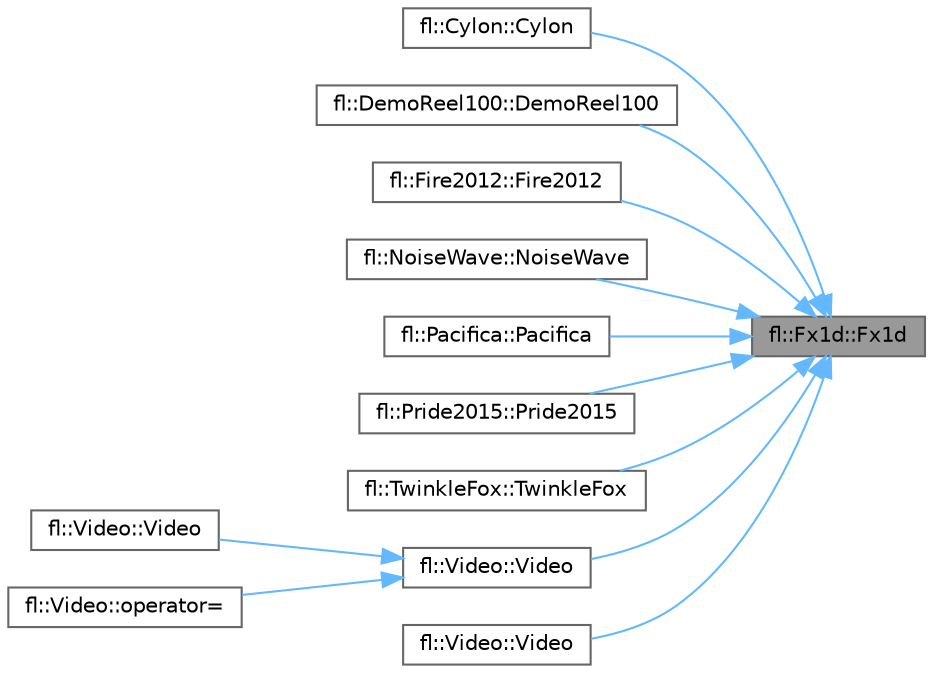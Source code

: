 digraph "fl::Fx1d::Fx1d"
{
 // LATEX_PDF_SIZE
  bgcolor="transparent";
  edge [fontname=Helvetica,fontsize=10,labelfontname=Helvetica,labelfontsize=10];
  node [fontname=Helvetica,fontsize=10,shape=box,height=0.2,width=0.4];
  rankdir="RL";
  Node1 [id="Node000001",label="fl::Fx1d::Fx1d",height=0.2,width=0.4,color="gray40", fillcolor="grey60", style="filled", fontcolor="black",tooltip=" "];
  Node1 -> Node2 [id="edge1_Node000001_Node000002",dir="back",color="steelblue1",style="solid",tooltip=" "];
  Node2 [id="Node000002",label="fl::Cylon::Cylon",height=0.2,width=0.4,color="grey40", fillcolor="white", style="filled",URL="$dc/dd6/classfl_1_1_cylon_a47abb4edcba00b2f66498ae3b7e0bac9.html#a47abb4edcba00b2f66498ae3b7e0bac9",tooltip=" "];
  Node1 -> Node3 [id="edge2_Node000001_Node000003",dir="back",color="steelblue1",style="solid",tooltip=" "];
  Node3 [id="Node000003",label="fl::DemoReel100::DemoReel100",height=0.2,width=0.4,color="grey40", fillcolor="white", style="filled",URL="$d1/d60/classfl_1_1_demo_reel100_a52204ee48ff3ea4e5243c26a50802f2a.html#a52204ee48ff3ea4e5243c26a50802f2a",tooltip=" "];
  Node1 -> Node4 [id="edge3_Node000001_Node000004",dir="back",color="steelblue1",style="solid",tooltip=" "];
  Node4 [id="Node000004",label="fl::Fire2012::Fire2012",height=0.2,width=0.4,color="grey40", fillcolor="white", style="filled",URL="$d5/d9b/classfl_1_1_fire2012_ae1177dfd43990cfaa4eb7ffb1b9b7a5e.html#ae1177dfd43990cfaa4eb7ffb1b9b7a5e",tooltip=" "];
  Node1 -> Node5 [id="edge4_Node000001_Node000005",dir="back",color="steelblue1",style="solid",tooltip=" "];
  Node5 [id="Node000005",label="fl::NoiseWave::NoiseWave",height=0.2,width=0.4,color="grey40", fillcolor="white", style="filled",URL="$d5/d3c/classfl_1_1_noise_wave_a61c2165ace51038aafb7338b76fb672d.html#a61c2165ace51038aafb7338b76fb672d",tooltip=" "];
  Node1 -> Node6 [id="edge5_Node000001_Node000006",dir="back",color="steelblue1",style="solid",tooltip=" "];
  Node6 [id="Node000006",label="fl::Pacifica::Pacifica",height=0.2,width=0.4,color="grey40", fillcolor="white", style="filled",URL="$d2/db2/classfl_1_1_pacifica_a1cb67ac88a3d744f84ff82ba057be45c.html#a1cb67ac88a3d744f84ff82ba057be45c",tooltip=" "];
  Node1 -> Node7 [id="edge6_Node000001_Node000007",dir="back",color="steelblue1",style="solid",tooltip=" "];
  Node7 [id="Node000007",label="fl::Pride2015::Pride2015",height=0.2,width=0.4,color="grey40", fillcolor="white", style="filled",URL="$df/d11/classfl_1_1_pride2015_a2d132ed65d49974a9528488f888f4b27.html#a2d132ed65d49974a9528488f888f4b27",tooltip=" "];
  Node1 -> Node8 [id="edge7_Node000001_Node000008",dir="back",color="steelblue1",style="solid",tooltip=" "];
  Node8 [id="Node000008",label="fl::TwinkleFox::TwinkleFox",height=0.2,width=0.4,color="grey40", fillcolor="white", style="filled",URL="$de/db5/classfl_1_1_twinkle_fox_a99aa1e90fbd791186b6fc4708dabad80.html#a99aa1e90fbd791186b6fc4708dabad80",tooltip=" "];
  Node1 -> Node9 [id="edge8_Node000001_Node000009",dir="back",color="steelblue1",style="solid",tooltip=" "];
  Node9 [id="Node000009",label="fl::Video::Video",height=0.2,width=0.4,color="grey40", fillcolor="white", style="filled",URL="$d0/d4b/classfl_1_1_video_ae45eb5d3600200e3e848dc38f95db8dc.html#ae45eb5d3600200e3e848dc38f95db8dc",tooltip=" "];
  Node9 -> Node10 [id="edge9_Node000009_Node000010",dir="back",color="steelblue1",style="solid",tooltip=" "];
  Node10 [id="Node000010",label="fl::Video::Video",height=0.2,width=0.4,color="grey40", fillcolor="white", style="filled",URL="$d0/d4b/classfl_1_1_video_a4207ab0c7a5a8e9a7df579ce98846fb7.html#a4207ab0c7a5a8e9a7df579ce98846fb7",tooltip=" "];
  Node9 -> Node11 [id="edge10_Node000009_Node000011",dir="back",color="steelblue1",style="solid",tooltip=" "];
  Node11 [id="Node000011",label="fl::Video::operator=",height=0.2,width=0.4,color="grey40", fillcolor="white", style="filled",URL="$d0/d4b/classfl_1_1_video_ab89d0f4548bf53c6fea0025cda03f970.html#ab89d0f4548bf53c6fea0025cda03f970",tooltip=" "];
  Node1 -> Node12 [id="edge11_Node000001_Node000012",dir="back",color="steelblue1",style="solid",tooltip=" "];
  Node12 [id="Node000012",label="fl::Video::Video",height=0.2,width=0.4,color="grey40", fillcolor="white", style="filled",URL="$d0/d4b/classfl_1_1_video_adc8d138c469b77124a2a23e49f15567c.html#adc8d138c469b77124a2a23e49f15567c",tooltip=" "];
}
